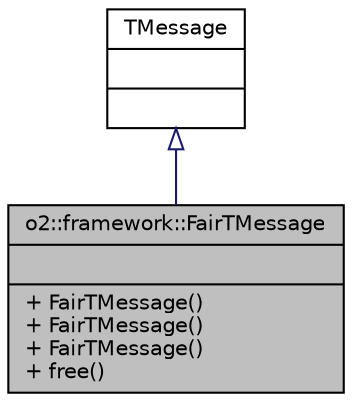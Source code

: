 digraph "o2::framework::FairTMessage"
{
 // INTERACTIVE_SVG=YES
  bgcolor="transparent";
  edge [fontname="Helvetica",fontsize="10",labelfontname="Helvetica",labelfontsize="10"];
  node [fontname="Helvetica",fontsize="10",shape=record];
  Node1 [label="{o2::framework::FairTMessage\n||+ FairTMessage()\l+ FairTMessage()\l+ FairTMessage()\l+ free()\l}",height=0.2,width=0.4,color="black", fillcolor="grey75", style="filled" fontcolor="black"];
  Node2 -> Node1 [dir="back",color="midnightblue",fontsize="10",style="solid",arrowtail="onormal",fontname="Helvetica"];
  Node2 [label="{TMessage\n||}",height=0.2,width=0.4,color="black",URL="$d9/dc7/classTMessage.html"];
}
